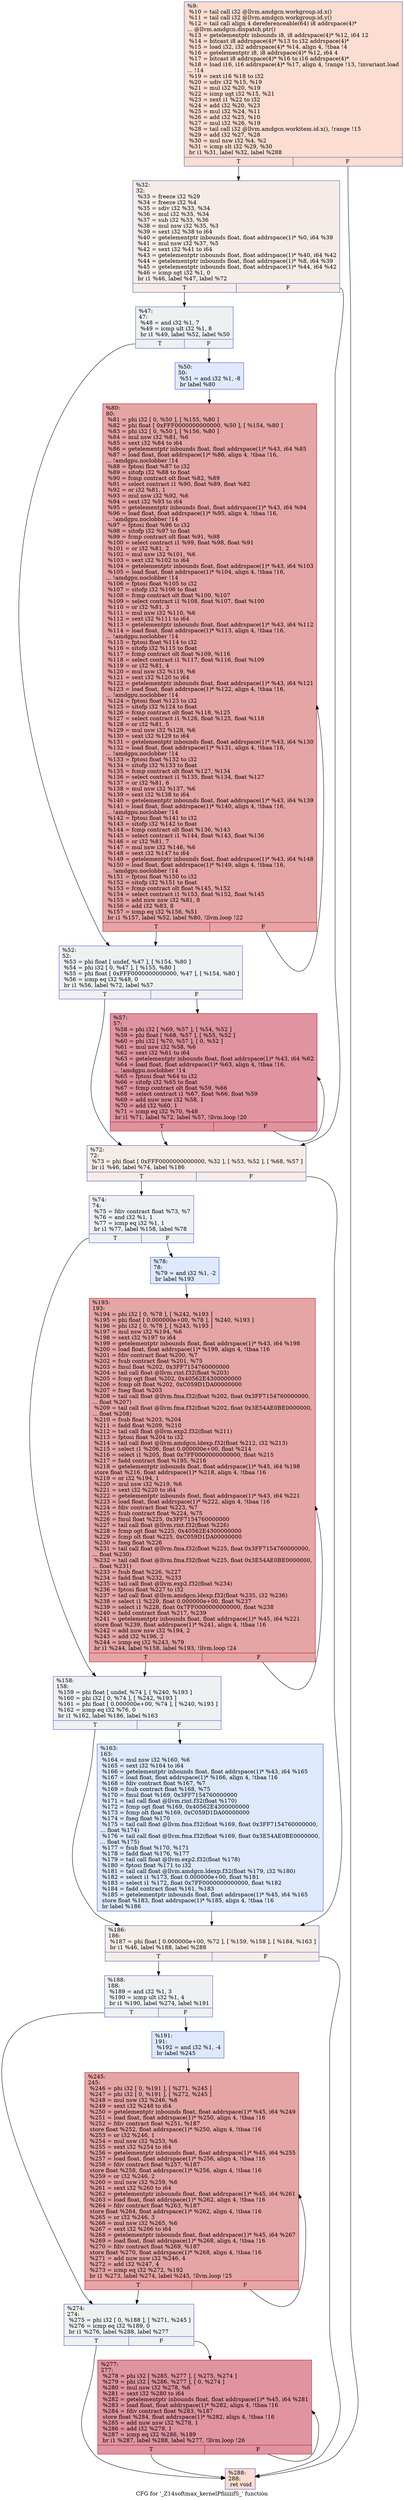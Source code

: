 digraph "CFG for '_Z14softmax_kernelPfiiiiiifS_' function" {
	label="CFG for '_Z14softmax_kernelPfiiiiiifS_' function";

	Node0x54959d0 [shape=record,color="#3d50c3ff", style=filled, fillcolor="#f7b39670",label="{%9:\l  %10 = tail call i32 @llvm.amdgcn.workgroup.id.x()\l  %11 = tail call i32 @llvm.amdgcn.workgroup.id.y()\l  %12 = tail call align 4 dereferenceable(64) i8 addrspace(4)*\l... @llvm.amdgcn.dispatch.ptr()\l  %13 = getelementptr inbounds i8, i8 addrspace(4)* %12, i64 12\l  %14 = bitcast i8 addrspace(4)* %13 to i32 addrspace(4)*\l  %15 = load i32, i32 addrspace(4)* %14, align 4, !tbaa !4\l  %16 = getelementptr i8, i8 addrspace(4)* %12, i64 4\l  %17 = bitcast i8 addrspace(4)* %16 to i16 addrspace(4)*\l  %18 = load i16, i16 addrspace(4)* %17, align 4, !range !13, !invariant.load\l... !14\l  %19 = zext i16 %18 to i32\l  %20 = udiv i32 %15, %19\l  %21 = mul i32 %20, %19\l  %22 = icmp ugt i32 %15, %21\l  %23 = zext i1 %22 to i32\l  %24 = add i32 %20, %23\l  %25 = mul i32 %24, %11\l  %26 = add i32 %25, %10\l  %27 = mul i32 %26, %19\l  %28 = tail call i32 @llvm.amdgcn.workitem.id.x(), !range !15\l  %29 = add i32 %27, %28\l  %30 = mul nsw i32 %4, %2\l  %31 = icmp slt i32 %29, %30\l  br i1 %31, label %32, label %288\l|{<s0>T|<s1>F}}"];
	Node0x54959d0:s0 -> Node0x5498e00;
	Node0x54959d0:s1 -> Node0x5498e90;
	Node0x5498e00 [shape=record,color="#3d50c3ff", style=filled, fillcolor="#ead5c970",label="{%32:\l32:                                               \l  %33 = freeze i32 %29\l  %34 = freeze i32 %4\l  %35 = sdiv i32 %33, %34\l  %36 = mul i32 %35, %34\l  %37 = sub i32 %33, %36\l  %38 = mul nsw i32 %35, %3\l  %39 = sext i32 %38 to i64\l  %40 = getelementptr inbounds float, float addrspace(1)* %0, i64 %39\l  %41 = mul nsw i32 %37, %5\l  %42 = sext i32 %41 to i64\l  %43 = getelementptr inbounds float, float addrspace(1)* %40, i64 %42\l  %44 = getelementptr inbounds float, float addrspace(1)* %8, i64 %39\l  %45 = getelementptr inbounds float, float addrspace(1)* %44, i64 %42\l  %46 = icmp sgt i32 %1, 0\l  br i1 %46, label %47, label %72\l|{<s0>T|<s1>F}}"];
	Node0x5498e00:s0 -> Node0x54998a0;
	Node0x5498e00:s1 -> Node0x54998f0;
	Node0x54998a0 [shape=record,color="#3d50c3ff", style=filled, fillcolor="#d9dce170",label="{%47:\l47:                                               \l  %48 = and i32 %1, 7\l  %49 = icmp ult i32 %1, 8\l  br i1 %49, label %52, label %50\l|{<s0>T|<s1>F}}"];
	Node0x54998a0:s0 -> Node0x5499b80;
	Node0x54998a0:s1 -> Node0x5499bd0;
	Node0x5499bd0 [shape=record,color="#3d50c3ff", style=filled, fillcolor="#b5cdfa70",label="{%50:\l50:                                               \l  %51 = and i32 %1, -8\l  br label %80\l}"];
	Node0x5499bd0 -> Node0x5499dd0;
	Node0x5499b80 [shape=record,color="#3d50c3ff", style=filled, fillcolor="#d9dce170",label="{%52:\l52:                                               \l  %53 = phi float [ undef, %47 ], [ %154, %80 ]\l  %54 = phi i32 [ 0, %47 ], [ %155, %80 ]\l  %55 = phi float [ 0xFFF0000000000000, %47 ], [ %154, %80 ]\l  %56 = icmp eq i32 %48, 0\l  br i1 %56, label %72, label %57\l|{<s0>T|<s1>F}}"];
	Node0x5499b80:s0 -> Node0x54998f0;
	Node0x5499b80:s1 -> Node0x549b040;
	Node0x549b040 [shape=record,color="#b70d28ff", style=filled, fillcolor="#b70d2870",label="{%57:\l57:                                               \l  %58 = phi i32 [ %69, %57 ], [ %54, %52 ]\l  %59 = phi float [ %68, %57 ], [ %55, %52 ]\l  %60 = phi i32 [ %70, %57 ], [ 0, %52 ]\l  %61 = mul nsw i32 %58, %6\l  %62 = sext i32 %61 to i64\l  %63 = getelementptr inbounds float, float addrspace(1)* %43, i64 %62\l  %64 = load float, float addrspace(1)* %63, align 4, !tbaa !16,\l... !amdgpu.noclobber !14\l  %65 = fptosi float %64 to i32\l  %66 = sitofp i32 %65 to float\l  %67 = fcmp contract olt float %59, %66\l  %68 = select contract i1 %67, float %66, float %59\l  %69 = add nuw nsw i32 %58, 1\l  %70 = add i32 %60, 1\l  %71 = icmp eq i32 %70, %48\l  br i1 %71, label %72, label %57, !llvm.loop !20\l|{<s0>T|<s1>F}}"];
	Node0x549b040:s0 -> Node0x54998f0;
	Node0x549b040:s1 -> Node0x549b040;
	Node0x54998f0 [shape=record,color="#3d50c3ff", style=filled, fillcolor="#ead5c970",label="{%72:\l72:                                               \l  %73 = phi float [ 0xFFF0000000000000, %32 ], [ %53, %52 ], [ %68, %57 ]\l  br i1 %46, label %74, label %186\l|{<s0>T|<s1>F}}"];
	Node0x54998f0:s0 -> Node0x549c690;
	Node0x54998f0:s1 -> Node0x549c6e0;
	Node0x549c690 [shape=record,color="#3d50c3ff", style=filled, fillcolor="#d9dce170",label="{%74:\l74:                                               \l  %75 = fdiv contract float %73, %7\l  %76 = and i32 %1, 1\l  %77 = icmp eq i32 %1, 1\l  br i1 %77, label %158, label %78\l|{<s0>T|<s1>F}}"];
	Node0x549c690:s0 -> Node0x549c9d0;
	Node0x549c690:s1 -> Node0x549ca20;
	Node0x549ca20 [shape=record,color="#3d50c3ff", style=filled, fillcolor="#b5cdfa70",label="{%78:\l78:                                               \l  %79 = and i32 %1, -2\l  br label %193\l}"];
	Node0x549ca20 -> Node0x549cbf0;
	Node0x5499dd0 [shape=record,color="#b70d28ff", style=filled, fillcolor="#c5333470",label="{%80:\l80:                                               \l  %81 = phi i32 [ 0, %50 ], [ %155, %80 ]\l  %82 = phi float [ 0xFFF0000000000000, %50 ], [ %154, %80 ]\l  %83 = phi i32 [ 0, %50 ], [ %156, %80 ]\l  %84 = mul nsw i32 %81, %6\l  %85 = sext i32 %84 to i64\l  %86 = getelementptr inbounds float, float addrspace(1)* %43, i64 %85\l  %87 = load float, float addrspace(1)* %86, align 4, !tbaa !16,\l... !amdgpu.noclobber !14\l  %88 = fptosi float %87 to i32\l  %89 = sitofp i32 %88 to float\l  %90 = fcmp contract olt float %82, %89\l  %91 = select contract i1 %90, float %89, float %82\l  %92 = or i32 %81, 1\l  %93 = mul nsw i32 %92, %6\l  %94 = sext i32 %93 to i64\l  %95 = getelementptr inbounds float, float addrspace(1)* %43, i64 %94\l  %96 = load float, float addrspace(1)* %95, align 4, !tbaa !16,\l... !amdgpu.noclobber !14\l  %97 = fptosi float %96 to i32\l  %98 = sitofp i32 %97 to float\l  %99 = fcmp contract olt float %91, %98\l  %100 = select contract i1 %99, float %98, float %91\l  %101 = or i32 %81, 2\l  %102 = mul nsw i32 %101, %6\l  %103 = sext i32 %102 to i64\l  %104 = getelementptr inbounds float, float addrspace(1)* %43, i64 %103\l  %105 = load float, float addrspace(1)* %104, align 4, !tbaa !16,\l... !amdgpu.noclobber !14\l  %106 = fptosi float %105 to i32\l  %107 = sitofp i32 %106 to float\l  %108 = fcmp contract olt float %100, %107\l  %109 = select contract i1 %108, float %107, float %100\l  %110 = or i32 %81, 3\l  %111 = mul nsw i32 %110, %6\l  %112 = sext i32 %111 to i64\l  %113 = getelementptr inbounds float, float addrspace(1)* %43, i64 %112\l  %114 = load float, float addrspace(1)* %113, align 4, !tbaa !16,\l... !amdgpu.noclobber !14\l  %115 = fptosi float %114 to i32\l  %116 = sitofp i32 %115 to float\l  %117 = fcmp contract olt float %109, %116\l  %118 = select contract i1 %117, float %116, float %109\l  %119 = or i32 %81, 4\l  %120 = mul nsw i32 %119, %6\l  %121 = sext i32 %120 to i64\l  %122 = getelementptr inbounds float, float addrspace(1)* %43, i64 %121\l  %123 = load float, float addrspace(1)* %122, align 4, !tbaa !16,\l... !amdgpu.noclobber !14\l  %124 = fptosi float %123 to i32\l  %125 = sitofp i32 %124 to float\l  %126 = fcmp contract olt float %118, %125\l  %127 = select contract i1 %126, float %125, float %118\l  %128 = or i32 %81, 5\l  %129 = mul nsw i32 %128, %6\l  %130 = sext i32 %129 to i64\l  %131 = getelementptr inbounds float, float addrspace(1)* %43, i64 %130\l  %132 = load float, float addrspace(1)* %131, align 4, !tbaa !16,\l... !amdgpu.noclobber !14\l  %133 = fptosi float %132 to i32\l  %134 = sitofp i32 %133 to float\l  %135 = fcmp contract olt float %127, %134\l  %136 = select contract i1 %135, float %134, float %127\l  %137 = or i32 %81, 6\l  %138 = mul nsw i32 %137, %6\l  %139 = sext i32 %138 to i64\l  %140 = getelementptr inbounds float, float addrspace(1)* %43, i64 %139\l  %141 = load float, float addrspace(1)* %140, align 4, !tbaa !16,\l... !amdgpu.noclobber !14\l  %142 = fptosi float %141 to i32\l  %143 = sitofp i32 %142 to float\l  %144 = fcmp contract olt float %136, %143\l  %145 = select contract i1 %144, float %143, float %136\l  %146 = or i32 %81, 7\l  %147 = mul nsw i32 %146, %6\l  %148 = sext i32 %147 to i64\l  %149 = getelementptr inbounds float, float addrspace(1)* %43, i64 %148\l  %150 = load float, float addrspace(1)* %149, align 4, !tbaa !16,\l... !amdgpu.noclobber !14\l  %151 = fptosi float %150 to i32\l  %152 = sitofp i32 %151 to float\l  %153 = fcmp contract olt float %145, %152\l  %154 = select contract i1 %153, float %152, float %145\l  %155 = add nuw nsw i32 %81, 8\l  %156 = add i32 %83, 8\l  %157 = icmp eq i32 %156, %51\l  br i1 %157, label %52, label %80, !llvm.loop !22\l|{<s0>T|<s1>F}}"];
	Node0x5499dd0:s0 -> Node0x5499b80;
	Node0x5499dd0:s1 -> Node0x5499dd0;
	Node0x549c9d0 [shape=record,color="#3d50c3ff", style=filled, fillcolor="#d9dce170",label="{%158:\l158:                                              \l  %159 = phi float [ undef, %74 ], [ %240, %193 ]\l  %160 = phi i32 [ 0, %74 ], [ %242, %193 ]\l  %161 = phi float [ 0.000000e+00, %74 ], [ %240, %193 ]\l  %162 = icmp eq i32 %76, 0\l  br i1 %162, label %186, label %163\l|{<s0>T|<s1>F}}"];
	Node0x549c9d0:s0 -> Node0x549c6e0;
	Node0x549c9d0:s1 -> Node0x54a0710;
	Node0x54a0710 [shape=record,color="#3d50c3ff", style=filled, fillcolor="#b5cdfa70",label="{%163:\l163:                                              \l  %164 = mul nsw i32 %160, %6\l  %165 = sext i32 %164 to i64\l  %166 = getelementptr inbounds float, float addrspace(1)* %43, i64 %165\l  %167 = load float, float addrspace(1)* %166, align 4, !tbaa !16\l  %168 = fdiv contract float %167, %7\l  %169 = fsub contract float %168, %75\l  %170 = fmul float %169, 0x3FF7154760000000\l  %171 = tail call float @llvm.rint.f32(float %170)\l  %172 = fcmp ogt float %169, 0x40562E4300000000\l  %173 = fcmp olt float %169, 0xC059D1DA00000000\l  %174 = fneg float %170\l  %175 = tail call float @llvm.fma.f32(float %169, float 0x3FF7154760000000,\l... float %174)\l  %176 = tail call float @llvm.fma.f32(float %169, float 0x3E54AE0BE0000000,\l... float %175)\l  %177 = fsub float %170, %171\l  %178 = fadd float %176, %177\l  %179 = tail call float @llvm.exp2.f32(float %178)\l  %180 = fptosi float %171 to i32\l  %181 = tail call float @llvm.amdgcn.ldexp.f32(float %179, i32 %180)\l  %182 = select i1 %173, float 0.000000e+00, float %181\l  %183 = select i1 %172, float 0x7FF0000000000000, float %182\l  %184 = fadd contract float %161, %183\l  %185 = getelementptr inbounds float, float addrspace(1)* %45, i64 %165\l  store float %183, float addrspace(1)* %185, align 4, !tbaa !16\l  br label %186\l}"];
	Node0x54a0710 -> Node0x549c6e0;
	Node0x549c6e0 [shape=record,color="#3d50c3ff", style=filled, fillcolor="#ead5c970",label="{%186:\l186:                                              \l  %187 = phi float [ 0.000000e+00, %72 ], [ %159, %158 ], [ %184, %163 ]\l  br i1 %46, label %188, label %288\l|{<s0>T|<s1>F}}"];
	Node0x549c6e0:s0 -> Node0x54a1ec0;
	Node0x549c6e0:s1 -> Node0x5498e90;
	Node0x54a1ec0 [shape=record,color="#3d50c3ff", style=filled, fillcolor="#d9dce170",label="{%188:\l188:                                              \l  %189 = and i32 %1, 3\l  %190 = icmp ult i32 %1, 4\l  br i1 %190, label %274, label %191\l|{<s0>T|<s1>F}}"];
	Node0x54a1ec0:s0 -> Node0x54a20e0;
	Node0x54a1ec0:s1 -> Node0x54a2130;
	Node0x54a2130 [shape=record,color="#3d50c3ff", style=filled, fillcolor="#b5cdfa70",label="{%191:\l191:                                              \l  %192 = and i32 %1, -4\l  br label %245\l}"];
	Node0x54a2130 -> Node0x54a2300;
	Node0x549cbf0 [shape=record,color="#b70d28ff", style=filled, fillcolor="#c5333470",label="{%193:\l193:                                              \l  %194 = phi i32 [ 0, %78 ], [ %242, %193 ]\l  %195 = phi float [ 0.000000e+00, %78 ], [ %240, %193 ]\l  %196 = phi i32 [ 0, %78 ], [ %243, %193 ]\l  %197 = mul nsw i32 %194, %6\l  %198 = sext i32 %197 to i64\l  %199 = getelementptr inbounds float, float addrspace(1)* %43, i64 %198\l  %200 = load float, float addrspace(1)* %199, align 4, !tbaa !16\l  %201 = fdiv contract float %200, %7\l  %202 = fsub contract float %201, %75\l  %203 = fmul float %202, 0x3FF7154760000000\l  %204 = tail call float @llvm.rint.f32(float %203)\l  %205 = fcmp ogt float %202, 0x40562E4300000000\l  %206 = fcmp olt float %202, 0xC059D1DA00000000\l  %207 = fneg float %203\l  %208 = tail call float @llvm.fma.f32(float %202, float 0x3FF7154760000000,\l... float %207)\l  %209 = tail call float @llvm.fma.f32(float %202, float 0x3E54AE0BE0000000,\l... float %208)\l  %210 = fsub float %203, %204\l  %211 = fadd float %209, %210\l  %212 = tail call float @llvm.exp2.f32(float %211)\l  %213 = fptosi float %204 to i32\l  %214 = tail call float @llvm.amdgcn.ldexp.f32(float %212, i32 %213)\l  %215 = select i1 %206, float 0.000000e+00, float %214\l  %216 = select i1 %205, float 0x7FF0000000000000, float %215\l  %217 = fadd contract float %195, %216\l  %218 = getelementptr inbounds float, float addrspace(1)* %45, i64 %198\l  store float %216, float addrspace(1)* %218, align 4, !tbaa !16\l  %219 = or i32 %194, 1\l  %220 = mul nsw i32 %219, %6\l  %221 = sext i32 %220 to i64\l  %222 = getelementptr inbounds float, float addrspace(1)* %43, i64 %221\l  %223 = load float, float addrspace(1)* %222, align 4, !tbaa !16\l  %224 = fdiv contract float %223, %7\l  %225 = fsub contract float %224, %75\l  %226 = fmul float %225, 0x3FF7154760000000\l  %227 = tail call float @llvm.rint.f32(float %226)\l  %228 = fcmp ogt float %225, 0x40562E4300000000\l  %229 = fcmp olt float %225, 0xC059D1DA00000000\l  %230 = fneg float %226\l  %231 = tail call float @llvm.fma.f32(float %225, float 0x3FF7154760000000,\l... float %230)\l  %232 = tail call float @llvm.fma.f32(float %225, float 0x3E54AE0BE0000000,\l... float %231)\l  %233 = fsub float %226, %227\l  %234 = fadd float %232, %233\l  %235 = tail call float @llvm.exp2.f32(float %234)\l  %236 = fptosi float %227 to i32\l  %237 = tail call float @llvm.amdgcn.ldexp.f32(float %235, i32 %236)\l  %238 = select i1 %229, float 0.000000e+00, float %237\l  %239 = select i1 %228, float 0x7FF0000000000000, float %238\l  %240 = fadd contract float %217, %239\l  %241 = getelementptr inbounds float, float addrspace(1)* %45, i64 %221\l  store float %239, float addrspace(1)* %241, align 4, !tbaa !16\l  %242 = add nuw nsw i32 %194, 2\l  %243 = add i32 %196, 2\l  %244 = icmp eq i32 %243, %79\l  br i1 %244, label %158, label %193, !llvm.loop !24\l|{<s0>T|<s1>F}}"];
	Node0x549cbf0:s0 -> Node0x549c9d0;
	Node0x549cbf0:s1 -> Node0x549cbf0;
	Node0x54a2300 [shape=record,color="#b70d28ff", style=filled, fillcolor="#c5333470",label="{%245:\l245:                                              \l  %246 = phi i32 [ 0, %191 ], [ %271, %245 ]\l  %247 = phi i32 [ 0, %191 ], [ %272, %245 ]\l  %248 = mul nsw i32 %246, %6\l  %249 = sext i32 %248 to i64\l  %250 = getelementptr inbounds float, float addrspace(1)* %45, i64 %249\l  %251 = load float, float addrspace(1)* %250, align 4, !tbaa !16\l  %252 = fdiv contract float %251, %187\l  store float %252, float addrspace(1)* %250, align 4, !tbaa !16\l  %253 = or i32 %246, 1\l  %254 = mul nsw i32 %253, %6\l  %255 = sext i32 %254 to i64\l  %256 = getelementptr inbounds float, float addrspace(1)* %45, i64 %255\l  %257 = load float, float addrspace(1)* %256, align 4, !tbaa !16\l  %258 = fdiv contract float %257, %187\l  store float %258, float addrspace(1)* %256, align 4, !tbaa !16\l  %259 = or i32 %246, 2\l  %260 = mul nsw i32 %259, %6\l  %261 = sext i32 %260 to i64\l  %262 = getelementptr inbounds float, float addrspace(1)* %45, i64 %261\l  %263 = load float, float addrspace(1)* %262, align 4, !tbaa !16\l  %264 = fdiv contract float %263, %187\l  store float %264, float addrspace(1)* %262, align 4, !tbaa !16\l  %265 = or i32 %246, 3\l  %266 = mul nsw i32 %265, %6\l  %267 = sext i32 %266 to i64\l  %268 = getelementptr inbounds float, float addrspace(1)* %45, i64 %267\l  %269 = load float, float addrspace(1)* %268, align 4, !tbaa !16\l  %270 = fdiv contract float %269, %187\l  store float %270, float addrspace(1)* %268, align 4, !tbaa !16\l  %271 = add nuw nsw i32 %246, 4\l  %272 = add i32 %247, 4\l  %273 = icmp eq i32 %272, %192\l  br i1 %273, label %274, label %245, !llvm.loop !25\l|{<s0>T|<s1>F}}"];
	Node0x54a2300:s0 -> Node0x54a20e0;
	Node0x54a2300:s1 -> Node0x54a2300;
	Node0x54a20e0 [shape=record,color="#3d50c3ff", style=filled, fillcolor="#d9dce170",label="{%274:\l274:                                              \l  %275 = phi i32 [ 0, %188 ], [ %271, %245 ]\l  %276 = icmp eq i32 %189, 0\l  br i1 %276, label %288, label %277\l|{<s0>T|<s1>F}}"];
	Node0x54a20e0:s0 -> Node0x5498e90;
	Node0x54a20e0:s1 -> Node0x54a6510;
	Node0x54a6510 [shape=record,color="#b70d28ff", style=filled, fillcolor="#b70d2870",label="{%277:\l277:                                              \l  %278 = phi i32 [ %285, %277 ], [ %275, %274 ]\l  %279 = phi i32 [ %286, %277 ], [ 0, %274 ]\l  %280 = mul nsw i32 %278, %6\l  %281 = sext i32 %280 to i64\l  %282 = getelementptr inbounds float, float addrspace(1)* %45, i64 %281\l  %283 = load float, float addrspace(1)* %282, align 4, !tbaa !16\l  %284 = fdiv contract float %283, %187\l  store float %284, float addrspace(1)* %282, align 4, !tbaa !16\l  %285 = add nuw nsw i32 %278, 1\l  %286 = add i32 %279, 1\l  %287 = icmp eq i32 %286, %189\l  br i1 %287, label %288, label %277, !llvm.loop !26\l|{<s0>T|<s1>F}}"];
	Node0x54a6510:s0 -> Node0x5498e90;
	Node0x54a6510:s1 -> Node0x54a6510;
	Node0x5498e90 [shape=record,color="#3d50c3ff", style=filled, fillcolor="#f7b39670",label="{%288:\l288:                                              \l  ret void\l}"];
}
